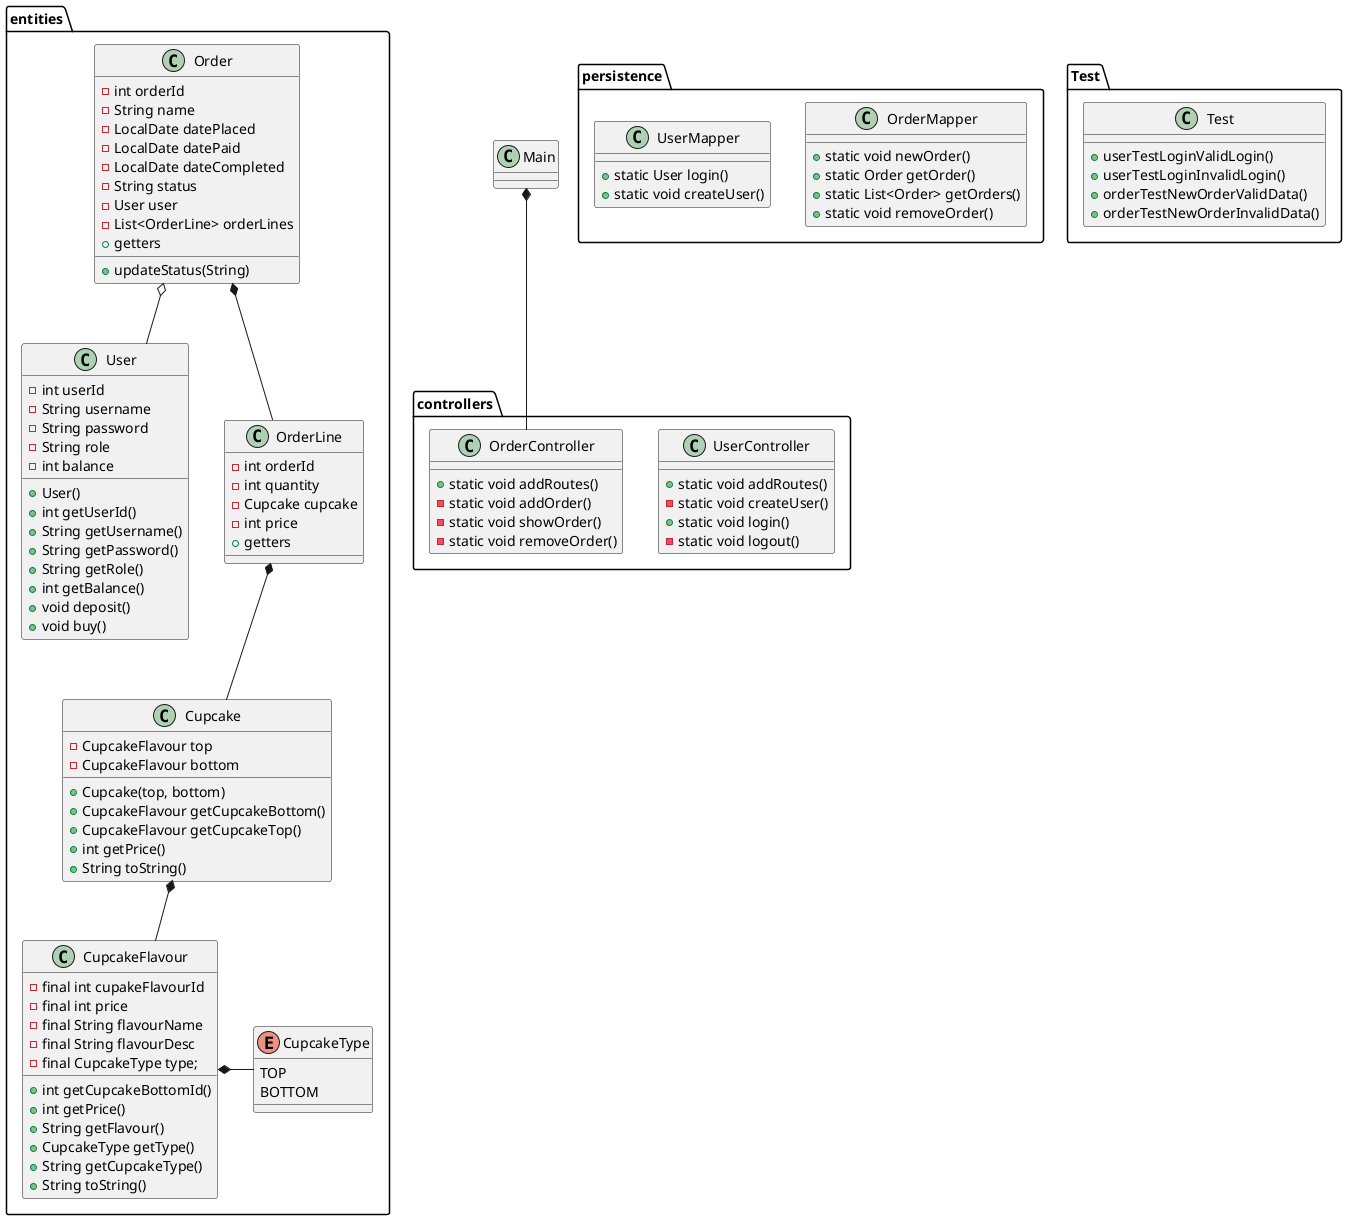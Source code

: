 @startuml
'https://plantuml.com/class-diagram

class Main {
}

package entities {
    enum CupcakeType {
        TOP
        BOTTOM
    }
    class CupcakeFlavour {
        - final int cupakeFlavourId
        - final int price
        - final String flavourName
        - final String flavourDesc
        - final CupcakeType type;
        + int getCupcakeBottomId()
        + int getPrice()
        + String getFlavour()
        + CupcakeType getType()
        + String getCupcakeType()
        'override
        + String toString()
    }

    class Cupcake {
        - CupcakeFlavour top
        - CupcakeFlavour bottom
        + Cupcake(top, bottom)
        + CupcakeFlavour getCupcakeBottom()
        + CupcakeFlavour getCupcakeTop()
        + int getPrice()
        'override
        + String toString()
    }

    class User {
        - int userId
        - String username
        - String password
        - String role
        - int balance
        + User()
        + int getUserId()
        + String getUsername()
        + String getPassword()
        + String getRole()
        + int getBalance()
        + void deposit()
        + void buy()
    }

    class Order {
        - int orderId
        - String name
        - LocalDate datePlaced
        - LocalDate datePaid
        - LocalDate dateCompleted
        - String status
        - User user
        - List<OrderLine> orderLines
        + getters
        + updateStatus(String)
    }
    class OrderLine {
        - int orderId
        - int quantity
        - Cupcake cupcake
        - int price
        + getters
    }
}

package controllers {
    class UserController {
        + static void addRoutes()
        - static void createUser()
        + static void login()
        - static void logout()
    }
    class OrderController {
        + static void addRoutes()
        - static void addOrder()
        - static void showOrder()
        - static void removeOrder()
    }
}

package persistence {
    class OrderMapper {
        + static void newOrder()
        + static Order getOrder()
        + static List<Order> getOrders()
        + static void removeOrder()
    }

    class UserMapper {
        + static User login()
        + static void createUser()
    }
}

package Test {
 class Test {
    + userTestLoginValidLogin()
    + userTestLoginInvalidLogin()
    + orderTestNewOrderValidData()
    + orderTestNewOrderInvalidData()


 }
}

Main *-- OrderController
Cupcake *-- CupcakeFlavour
Order *-- OrderLine
Order o-- User
OrderLine *-- Cupcake
CupcakeFlavour *- CupcakeType

@enduml